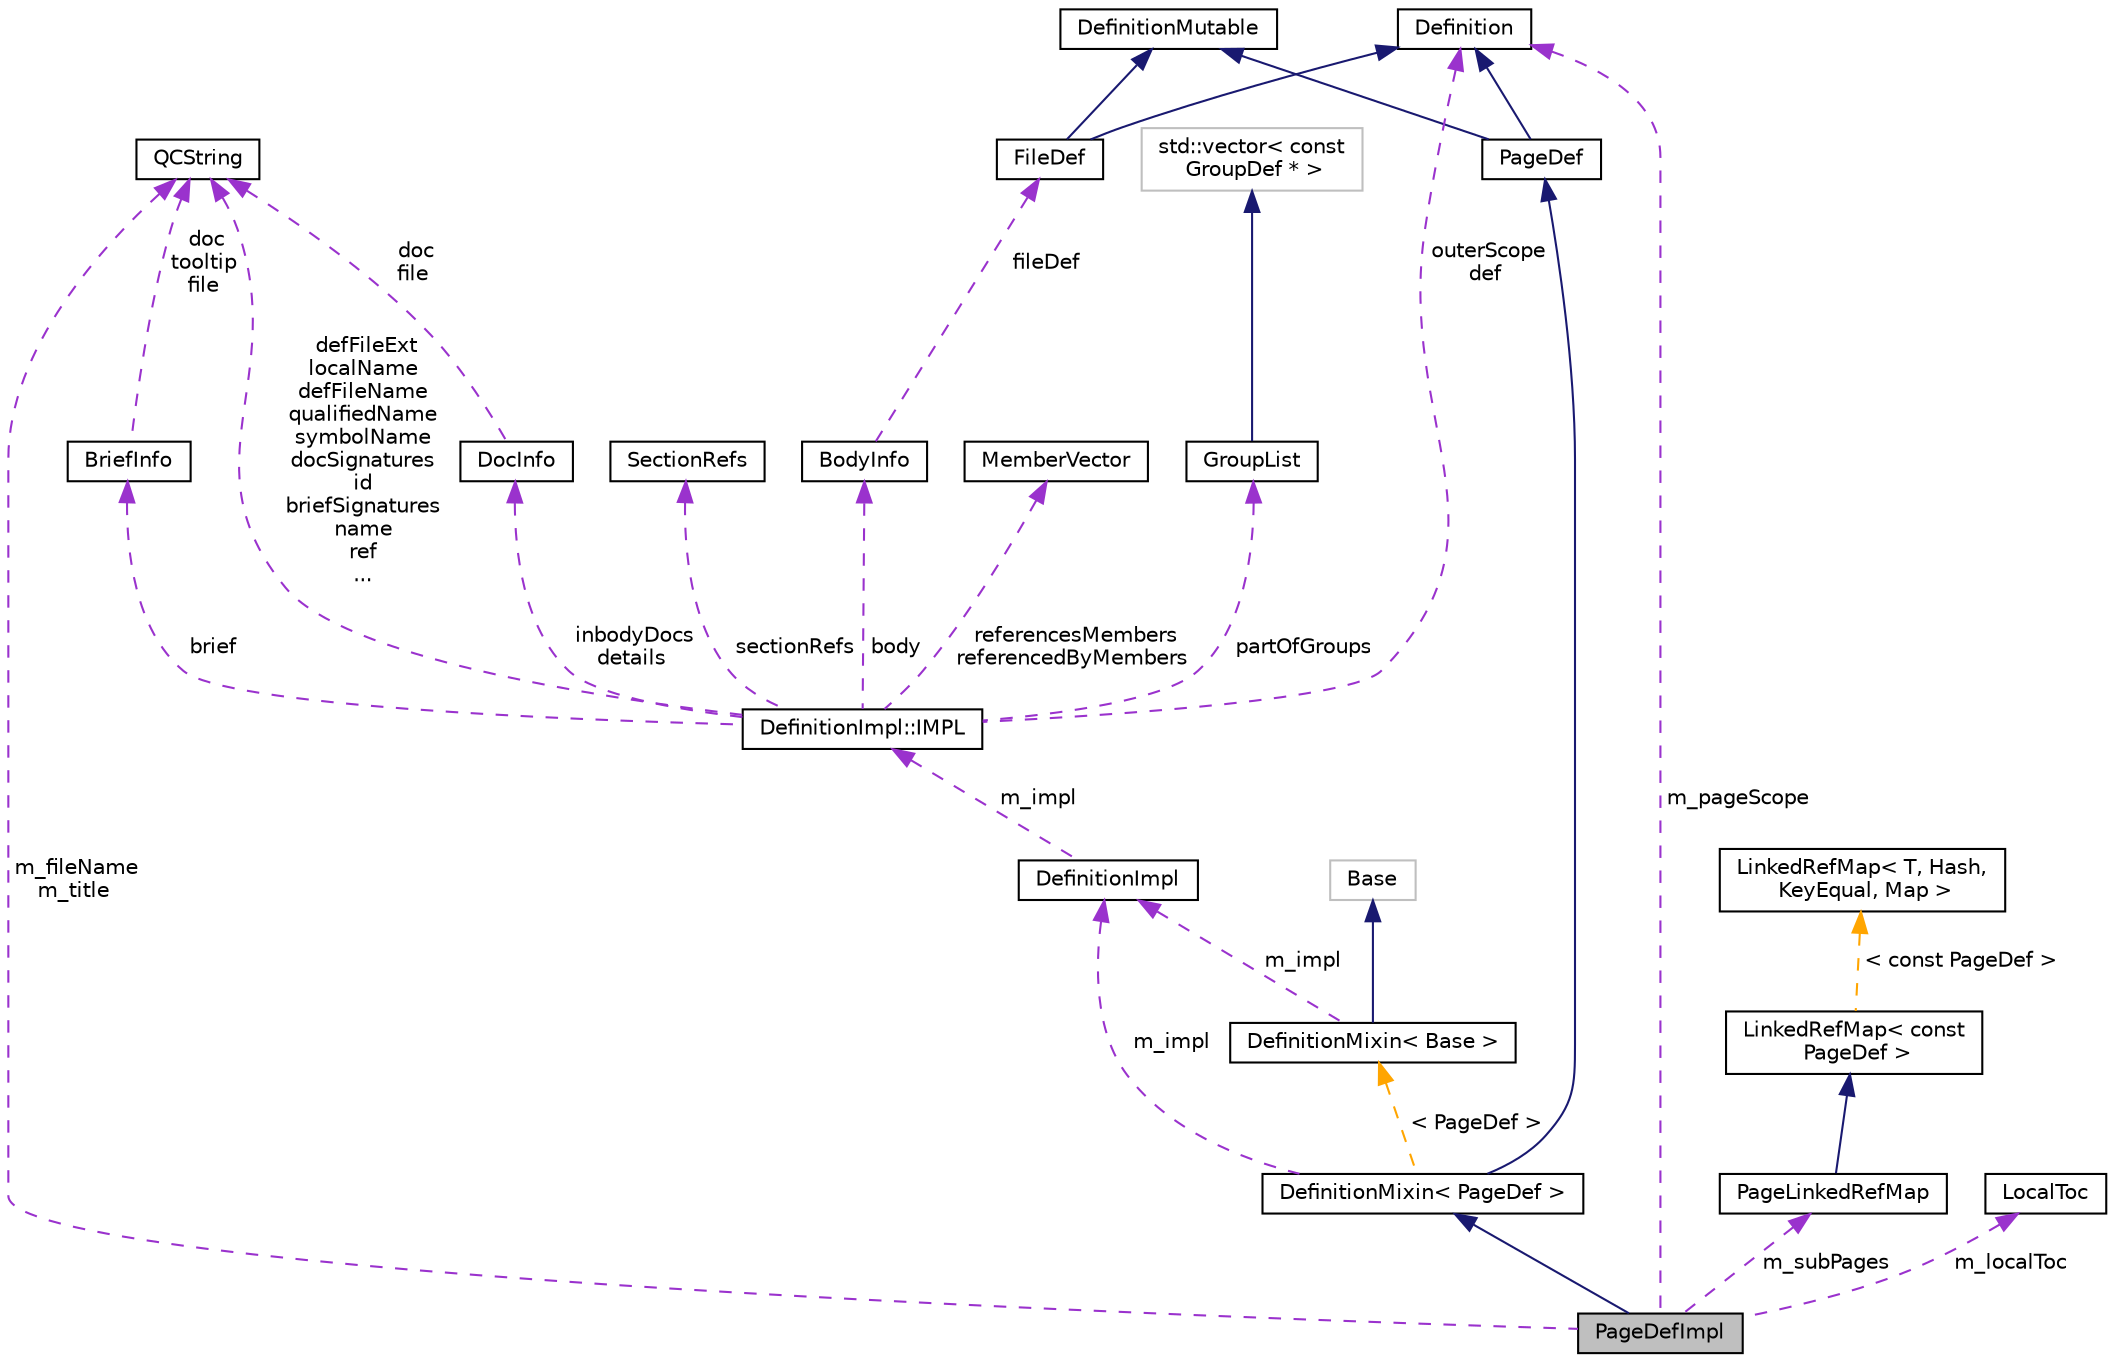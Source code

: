 digraph "PageDefImpl"
{
 // INTERACTIVE_SVG=YES
 // LATEX_PDF_SIZE
  edge [fontname="Helvetica",fontsize="10",labelfontname="Helvetica",labelfontsize="10"];
  node [fontname="Helvetica",fontsize="10",shape=record];
  Node1 [label="PageDefImpl",height=0.2,width=0.4,color="black", fillcolor="grey75", style="filled", fontcolor="black",tooltip=" "];
  Node2 -> Node1 [dir="back",color="midnightblue",fontsize="10",style="solid",fontname="Helvetica"];
  Node2 [label="DefinitionMixin\< PageDef \>",height=0.2,width=0.4,color="black", fillcolor="white", style="filled",URL="$dd/d10/class_definition_mixin.html",tooltip=" "];
  Node3 -> Node2 [dir="back",color="midnightblue",fontsize="10",style="solid",fontname="Helvetica"];
  Node3 [label="PageDef",height=0.2,width=0.4,color="black", fillcolor="white", style="filled",URL="$dd/d41/class_page_def.html",tooltip="A model of a page symbol."];
  Node4 -> Node3 [dir="back",color="midnightblue",fontsize="10",style="solid",fontname="Helvetica"];
  Node4 [label="DefinitionMutable",height=0.2,width=0.4,color="black", fillcolor="white", style="filled",URL="$d0/d46/class_definition_mutable.html",tooltip=" "];
  Node5 -> Node3 [dir="back",color="midnightblue",fontsize="10",style="solid",fontname="Helvetica"];
  Node5 [label="Definition",height=0.2,width=0.4,color="black", fillcolor="white", style="filled",URL="$d5/dcc/class_definition.html",tooltip="The common base class of all entity definitions found in the sources."];
  Node6 -> Node2 [dir="back",color="darkorchid3",fontsize="10",style="dashed",label=" m_impl" ,fontname="Helvetica"];
  Node6 [label="DefinitionImpl",height=0.2,width=0.4,color="black", fillcolor="white", style="filled",URL="$d3/ddf/class_definition_impl.html",tooltip=" "];
  Node7 -> Node6 [dir="back",color="darkorchid3",fontsize="10",style="dashed",label=" m_impl" ,fontname="Helvetica"];
  Node7 [label="DefinitionImpl::IMPL",height=0.2,width=0.4,color="black", fillcolor="white", style="filled",URL="$dd/d50/class_definition_impl_1_1_i_m_p_l.html",tooltip="Private data associated with a Symbol DefinitionImpl object."];
  Node8 -> Node7 [dir="back",color="darkorchid3",fontsize="10",style="dashed",label=" defFileExt\nlocalName\ndefFileName\nqualifiedName\nsymbolName\ndocSignatures\nid\nbriefSignatures\nname\nref\n..." ,fontname="Helvetica"];
  Node8 [label="QCString",height=0.2,width=0.4,color="black", fillcolor="white", style="filled",URL="$d9/d45/class_q_c_string.html",tooltip="This is an alternative implementation of QCString."];
  Node9 -> Node7 [dir="back",color="darkorchid3",fontsize="10",style="dashed",label=" body" ,fontname="Helvetica"];
  Node9 [label="BodyInfo",height=0.2,width=0.4,color="black", fillcolor="white", style="filled",URL="$db/dab/struct_body_info.html",tooltip="Data associated with description found in the body."];
  Node10 -> Node9 [dir="back",color="darkorchid3",fontsize="10",style="dashed",label=" fileDef" ,fontname="Helvetica"];
  Node10 [label="FileDef",height=0.2,width=0.4,color="black", fillcolor="white", style="filled",URL="$de/db0/class_file_def.html",tooltip="A model of a file symbol."];
  Node4 -> Node10 [dir="back",color="midnightblue",fontsize="10",style="solid",fontname="Helvetica"];
  Node5 -> Node10 [dir="back",color="midnightblue",fontsize="10",style="solid",fontname="Helvetica"];
  Node11 -> Node7 [dir="back",color="darkorchid3",fontsize="10",style="dashed",label=" sectionRefs" ,fontname="Helvetica"];
  Node11 [label="SectionRefs",height=0.2,width=0.4,color="black", fillcolor="white", style="filled",URL="$d1/df9/class_section_refs.html",tooltip="class that represents a list of constant references to sections."];
  Node12 -> Node7 [dir="back",color="darkorchid3",fontsize="10",style="dashed",label=" partOfGroups" ,fontname="Helvetica"];
  Node12 [label="GroupList",height=0.2,width=0.4,color="black", fillcolor="white", style="filled",URL="$d3/d3b/class_group_list.html",tooltip=" "];
  Node13 -> Node12 [dir="back",color="midnightblue",fontsize="10",style="solid",fontname="Helvetica"];
  Node13 [label="std::vector\< const\l GroupDef * \>",height=0.2,width=0.4,color="grey75", fillcolor="white", style="filled",tooltip=" "];
  Node14 -> Node7 [dir="back",color="darkorchid3",fontsize="10",style="dashed",label=" inbodyDocs\ndetails" ,fontname="Helvetica"];
  Node14 [label="DocInfo",height=0.2,width=0.4,color="black", fillcolor="white", style="filled",URL="$d7/dd5/struct_doc_info.html",tooltip="Data associated with a detailed description."];
  Node8 -> Node14 [dir="back",color="darkorchid3",fontsize="10",style="dashed",label=" doc\nfile" ,fontname="Helvetica"];
  Node15 -> Node7 [dir="back",color="darkorchid3",fontsize="10",style="dashed",label=" brief" ,fontname="Helvetica"];
  Node15 [label="BriefInfo",height=0.2,width=0.4,color="black", fillcolor="white", style="filled",URL="$d0/da7/struct_brief_info.html",tooltip="Data associated with a brief description."];
  Node8 -> Node15 [dir="back",color="darkorchid3",fontsize="10",style="dashed",label=" doc\ntooltip\nfile" ,fontname="Helvetica"];
  Node5 -> Node7 [dir="back",color="darkorchid3",fontsize="10",style="dashed",label=" outerScope\ndef" ,fontname="Helvetica"];
  Node16 -> Node7 [dir="back",color="darkorchid3",fontsize="10",style="dashed",label=" referencesMembers\nreferencedByMembers" ,fontname="Helvetica"];
  Node16 [label="MemberVector",height=0.2,width=0.4,color="black", fillcolor="white", style="filled",URL="$d1/d7d/class_member_vector.html",tooltip="A vector of MemberDef object"];
  Node17 -> Node2 [dir="back",color="orange",fontsize="10",style="dashed",label=" \< PageDef \>" ,fontname="Helvetica"];
  Node17 [label="DefinitionMixin\< Base \>",height=0.2,width=0.4,color="black", fillcolor="white", style="filled",URL="$dd/d10/class_definition_mixin.html",tooltip=" "];
  Node18 -> Node17 [dir="back",color="midnightblue",fontsize="10",style="solid",fontname="Helvetica"];
  Node18 [label="Base",height=0.2,width=0.4,color="grey75", fillcolor="white", style="filled",tooltip=" "];
  Node6 -> Node17 [dir="back",color="darkorchid3",fontsize="10",style="dashed",label=" m_impl" ,fontname="Helvetica"];
  Node8 -> Node1 [dir="back",color="darkorchid3",fontsize="10",style="dashed",label=" m_fileName\nm_title" ,fontname="Helvetica"];
  Node19 -> Node1 [dir="back",color="darkorchid3",fontsize="10",style="dashed",label=" m_subPages" ,fontname="Helvetica"];
  Node19 [label="PageLinkedRefMap",height=0.2,width=0.4,color="black", fillcolor="white", style="filled",URL="$d9/de6/class_page_linked_ref_map.html",tooltip=" "];
  Node20 -> Node19 [dir="back",color="midnightblue",fontsize="10",style="solid",fontname="Helvetica"];
  Node20 [label="LinkedRefMap\< const\l PageDef \>",height=0.2,width=0.4,color="black", fillcolor="white", style="filled",URL="$d2/db7/class_linked_ref_map.html",tooltip=" "];
  Node21 -> Node20 [dir="back",color="orange",fontsize="10",style="dashed",label=" \< const PageDef \>" ,fontname="Helvetica"];
  Node21 [label="LinkedRefMap\< T, Hash,\l KeyEqual, Map \>",height=0.2,width=0.4,color="black", fillcolor="white", style="filled",URL="$d2/db7/class_linked_ref_map.html",tooltip="Container class representing a vector of objects with keys."];
  Node5 -> Node1 [dir="back",color="darkorchid3",fontsize="10",style="dashed",label=" m_pageScope" ,fontname="Helvetica"];
  Node22 -> Node1 [dir="back",color="darkorchid3",fontsize="10",style="dashed",label=" m_localToc" ,fontname="Helvetica"];
  Node22 [label="LocalToc",height=0.2,width=0.4,color="black", fillcolor="white", style="filled",URL="$da/d1d/class_local_toc.html",tooltip=" "];
}
